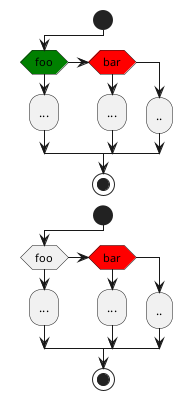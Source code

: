 {
  "sha1": "mjt9a87ei5c6p4azikextba87e49dfr",
  "insertion": {
    "when": "2024-06-03T18:59:35.333Z",
    "user": "plantuml@gmail.com"
  }
}
@startuml
    start
    #green:if(foo)
    :...;
    #red:elseif(bar)
    :...;
    else
    :..;
    endif
    stop

    start
    if(foo)
    :...;
    #red:elseif(bar)
    :...;
    else
    :..;
    endif
    stop
@enduml
